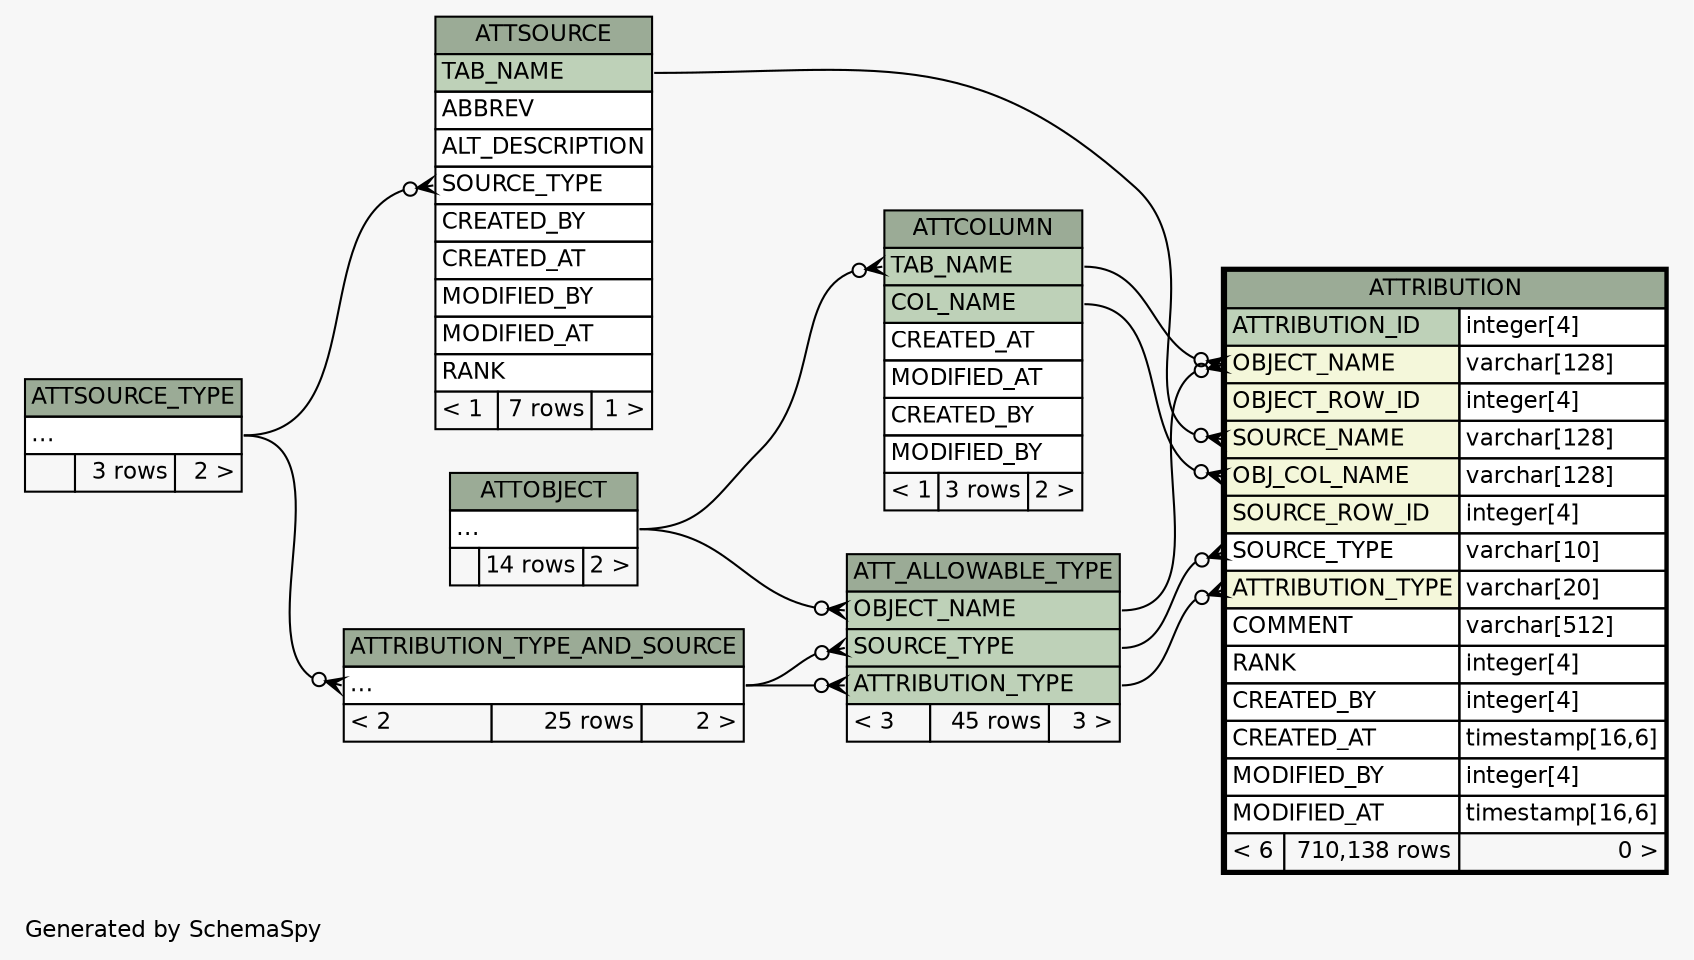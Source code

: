 // dot 2.38.0 on Windows 10 10.0
// SchemaSpy rev Unknown
digraph "twoDegreesRelationshipsDiagram" {
  graph [
    rankdir="RL"
    bgcolor="#f7f7f7"
    label="\nGenerated by SchemaSpy"
    labeljust="l"
    nodesep="0.18"
    ranksep="0.46"
    fontname="Helvetica"
    fontsize="11"
  ];
  node [
    fontname="Helvetica"
    fontsize="11"
    shape="plaintext"
  ];
  edge [
    arrowsize="0.8"
  ];
  "ATT_ALLOWABLE_TYPE":"ATTRIBUTION_TYPE":w -> "ATTRIBUTION_TYPE_AND_SOURCE":"elipses":e [arrowhead=none dir=back arrowtail=crowodot];
  "ATT_ALLOWABLE_TYPE":"OBJECT_NAME":w -> "ATTOBJECT":"elipses":e [arrowhead=none dir=back arrowtail=crowodot];
  "ATT_ALLOWABLE_TYPE":"SOURCE_TYPE":w -> "ATTRIBUTION_TYPE_AND_SOURCE":"elipses":e [arrowhead=none dir=back arrowtail=crowodot];
  "ATTCOLUMN":"TAB_NAME":w -> "ATTOBJECT":"elipses":e [arrowhead=none dir=back arrowtail=crowodot];
  "ATTRIBUTION":"ATTRIBUTION_TYPE":w -> "ATT_ALLOWABLE_TYPE":"ATTRIBUTION_TYPE":e [arrowhead=none dir=back arrowtail=crowodot];
  "ATTRIBUTION":"OBJ_COL_NAME":w -> "ATTCOLUMN":"COL_NAME":e [arrowhead=none dir=back arrowtail=crowodot];
  "ATTRIBUTION":"OBJECT_NAME":w -> "ATT_ALLOWABLE_TYPE":"OBJECT_NAME":e [arrowhead=none dir=back arrowtail=crowodot];
  "ATTRIBUTION":"OBJECT_NAME":w -> "ATTCOLUMN":"TAB_NAME":e [arrowhead=none dir=back arrowtail=crowodot];
  "ATTRIBUTION":"SOURCE_NAME":w -> "ATTSOURCE":"TAB_NAME":e [arrowhead=none dir=back arrowtail=crowodot];
  "ATTRIBUTION":"SOURCE_TYPE":w -> "ATT_ALLOWABLE_TYPE":"SOURCE_TYPE":e [arrowhead=none dir=back arrowtail=crowodot];
  "ATTRIBUTION_TYPE_AND_SOURCE":"elipses":w -> "ATTSOURCE_TYPE":"elipses":e [arrowhead=none dir=back arrowtail=crowodot];
  "ATTSOURCE":"SOURCE_TYPE":w -> "ATTSOURCE_TYPE":"elipses":e [arrowhead=none dir=back arrowtail=crowodot];
  "ATT_ALLOWABLE_TYPE" [
    label=<
    <TABLE BORDER="0" CELLBORDER="1" CELLSPACING="0" BGCOLOR="#ffffff">
      <TR><TD COLSPAN="3" BGCOLOR="#9bab96" ALIGN="CENTER">ATT_ALLOWABLE_TYPE</TD></TR>
      <TR><TD PORT="OBJECT_NAME" COLSPAN="3" BGCOLOR="#bed1b8" ALIGN="LEFT">OBJECT_NAME</TD></TR>
      <TR><TD PORT="SOURCE_TYPE" COLSPAN="3" BGCOLOR="#bed1b8" ALIGN="LEFT">SOURCE_TYPE</TD></TR>
      <TR><TD PORT="ATTRIBUTION_TYPE" COLSPAN="3" BGCOLOR="#bed1b8" ALIGN="LEFT">ATTRIBUTION_TYPE</TD></TR>
      <TR><TD ALIGN="LEFT" BGCOLOR="#f7f7f7">&lt; 3</TD><TD ALIGN="RIGHT" BGCOLOR="#f7f7f7">45 rows</TD><TD ALIGN="RIGHT" BGCOLOR="#f7f7f7">3 &gt;</TD></TR>
    </TABLE>>
    URL="ATT_ALLOWABLE_TYPE.html"
    tooltip="ATT_ALLOWABLE_TYPE"
  ];
  "ATTCOLUMN" [
    label=<
    <TABLE BORDER="0" CELLBORDER="1" CELLSPACING="0" BGCOLOR="#ffffff">
      <TR><TD COLSPAN="3" BGCOLOR="#9bab96" ALIGN="CENTER">ATTCOLUMN</TD></TR>
      <TR><TD PORT="TAB_NAME" COLSPAN="3" BGCOLOR="#bed1b8" ALIGN="LEFT">TAB_NAME</TD></TR>
      <TR><TD PORT="COL_NAME" COLSPAN="3" BGCOLOR="#bed1b8" ALIGN="LEFT">COL_NAME</TD></TR>
      <TR><TD PORT="CREATED_AT" COLSPAN="3" ALIGN="LEFT">CREATED_AT</TD></TR>
      <TR><TD PORT="MODIFIED_AT" COLSPAN="3" ALIGN="LEFT">MODIFIED_AT</TD></TR>
      <TR><TD PORT="CREATED_BY" COLSPAN="3" ALIGN="LEFT">CREATED_BY</TD></TR>
      <TR><TD PORT="MODIFIED_BY" COLSPAN="3" ALIGN="LEFT">MODIFIED_BY</TD></TR>
      <TR><TD ALIGN="LEFT" BGCOLOR="#f7f7f7">&lt; 1</TD><TD ALIGN="RIGHT" BGCOLOR="#f7f7f7">3 rows</TD><TD ALIGN="RIGHT" BGCOLOR="#f7f7f7">2 &gt;</TD></TR>
    </TABLE>>
    URL="ATTCOLUMN.html"
    tooltip="ATTCOLUMN"
  ];
  "ATTOBJECT" [
    label=<
    <TABLE BORDER="0" CELLBORDER="1" CELLSPACING="0" BGCOLOR="#ffffff">
      <TR><TD COLSPAN="3" BGCOLOR="#9bab96" ALIGN="CENTER">ATTOBJECT</TD></TR>
      <TR><TD PORT="elipses" COLSPAN="3" ALIGN="LEFT">...</TD></TR>
      <TR><TD ALIGN="LEFT" BGCOLOR="#f7f7f7">  </TD><TD ALIGN="RIGHT" BGCOLOR="#f7f7f7">14 rows</TD><TD ALIGN="RIGHT" BGCOLOR="#f7f7f7">2 &gt;</TD></TR>
    </TABLE>>
    URL="ATTOBJECT.html"
    tooltip="ATTOBJECT"
  ];
  "ATTRIBUTION" [
    label=<
    <TABLE BORDER="2" CELLBORDER="1" CELLSPACING="0" BGCOLOR="#ffffff">
      <TR><TD COLSPAN="3" BGCOLOR="#9bab96" ALIGN="CENTER">ATTRIBUTION</TD></TR>
      <TR><TD PORT="ATTRIBUTION_ID" COLSPAN="2" BGCOLOR="#bed1b8" ALIGN="LEFT">ATTRIBUTION_ID</TD><TD PORT="ATTRIBUTION_ID.type" ALIGN="LEFT">integer[4]</TD></TR>
      <TR><TD PORT="OBJECT_NAME" COLSPAN="2" BGCOLOR="#f4f7da" ALIGN="LEFT">OBJECT_NAME</TD><TD PORT="OBJECT_NAME.type" ALIGN="LEFT">varchar[128]</TD></TR>
      <TR><TD PORT="OBJECT_ROW_ID" COLSPAN="2" BGCOLOR="#f4f7da" ALIGN="LEFT">OBJECT_ROW_ID</TD><TD PORT="OBJECT_ROW_ID.type" ALIGN="LEFT">integer[4]</TD></TR>
      <TR><TD PORT="SOURCE_NAME" COLSPAN="2" BGCOLOR="#f4f7da" ALIGN="LEFT">SOURCE_NAME</TD><TD PORT="SOURCE_NAME.type" ALIGN="LEFT">varchar[128]</TD></TR>
      <TR><TD PORT="OBJ_COL_NAME" COLSPAN="2" BGCOLOR="#f4f7da" ALIGN="LEFT">OBJ_COL_NAME</TD><TD PORT="OBJ_COL_NAME.type" ALIGN="LEFT">varchar[128]</TD></TR>
      <TR><TD PORT="SOURCE_ROW_ID" COLSPAN="2" BGCOLOR="#f4f7da" ALIGN="LEFT">SOURCE_ROW_ID</TD><TD PORT="SOURCE_ROW_ID.type" ALIGN="LEFT">integer[4]</TD></TR>
      <TR><TD PORT="SOURCE_TYPE" COLSPAN="2" ALIGN="LEFT">SOURCE_TYPE</TD><TD PORT="SOURCE_TYPE.type" ALIGN="LEFT">varchar[10]</TD></TR>
      <TR><TD PORT="ATTRIBUTION_TYPE" COLSPAN="2" BGCOLOR="#f4f7da" ALIGN="LEFT">ATTRIBUTION_TYPE</TD><TD PORT="ATTRIBUTION_TYPE.type" ALIGN="LEFT">varchar[20]</TD></TR>
      <TR><TD PORT="COMMENT" COLSPAN="2" ALIGN="LEFT">COMMENT</TD><TD PORT="COMMENT.type" ALIGN="LEFT">varchar[512]</TD></TR>
      <TR><TD PORT="RANK" COLSPAN="2" ALIGN="LEFT">RANK</TD><TD PORT="RANK.type" ALIGN="LEFT">integer[4]</TD></TR>
      <TR><TD PORT="CREATED_BY" COLSPAN="2" ALIGN="LEFT">CREATED_BY</TD><TD PORT="CREATED_BY.type" ALIGN="LEFT">integer[4]</TD></TR>
      <TR><TD PORT="CREATED_AT" COLSPAN="2" ALIGN="LEFT">CREATED_AT</TD><TD PORT="CREATED_AT.type" ALIGN="LEFT">timestamp[16,6]</TD></TR>
      <TR><TD PORT="MODIFIED_BY" COLSPAN="2" ALIGN="LEFT">MODIFIED_BY</TD><TD PORT="MODIFIED_BY.type" ALIGN="LEFT">integer[4]</TD></TR>
      <TR><TD PORT="MODIFIED_AT" COLSPAN="2" ALIGN="LEFT">MODIFIED_AT</TD><TD PORT="MODIFIED_AT.type" ALIGN="LEFT">timestamp[16,6]</TD></TR>
      <TR><TD ALIGN="LEFT" BGCOLOR="#f7f7f7">&lt; 6</TD><TD ALIGN="RIGHT" BGCOLOR="#f7f7f7">710,138 rows</TD><TD ALIGN="RIGHT" BGCOLOR="#f7f7f7">0 &gt;</TD></TR>
    </TABLE>>
    URL="ATTRIBUTION.html"
    tooltip="ATTRIBUTION"
  ];
  "ATTRIBUTION_TYPE_AND_SOURCE" [
    label=<
    <TABLE BORDER="0" CELLBORDER="1" CELLSPACING="0" BGCOLOR="#ffffff">
      <TR><TD COLSPAN="3" BGCOLOR="#9bab96" ALIGN="CENTER">ATTRIBUTION_TYPE_AND_SOURCE</TD></TR>
      <TR><TD PORT="elipses" COLSPAN="3" ALIGN="LEFT">...</TD></TR>
      <TR><TD ALIGN="LEFT" BGCOLOR="#f7f7f7">&lt; 2</TD><TD ALIGN="RIGHT" BGCOLOR="#f7f7f7">25 rows</TD><TD ALIGN="RIGHT" BGCOLOR="#f7f7f7">2 &gt;</TD></TR>
    </TABLE>>
    URL="ATTRIBUTION_TYPE_AND_SOURCE.html"
    tooltip="ATTRIBUTION_TYPE_AND_SOURCE"
  ];
  "ATTSOURCE" [
    label=<
    <TABLE BORDER="0" CELLBORDER="1" CELLSPACING="0" BGCOLOR="#ffffff">
      <TR><TD COLSPAN="3" BGCOLOR="#9bab96" ALIGN="CENTER">ATTSOURCE</TD></TR>
      <TR><TD PORT="TAB_NAME" COLSPAN="3" BGCOLOR="#bed1b8" ALIGN="LEFT">TAB_NAME</TD></TR>
      <TR><TD PORT="ABBREV" COLSPAN="3" ALIGN="LEFT">ABBREV</TD></TR>
      <TR><TD PORT="ALT_DESCRIPTION" COLSPAN="3" ALIGN="LEFT">ALT_DESCRIPTION</TD></TR>
      <TR><TD PORT="SOURCE_TYPE" COLSPAN="3" ALIGN="LEFT">SOURCE_TYPE</TD></TR>
      <TR><TD PORT="CREATED_BY" COLSPAN="3" ALIGN="LEFT">CREATED_BY</TD></TR>
      <TR><TD PORT="CREATED_AT" COLSPAN="3" ALIGN="LEFT">CREATED_AT</TD></TR>
      <TR><TD PORT="MODIFIED_BY" COLSPAN="3" ALIGN="LEFT">MODIFIED_BY</TD></TR>
      <TR><TD PORT="MODIFIED_AT" COLSPAN="3" ALIGN="LEFT">MODIFIED_AT</TD></TR>
      <TR><TD PORT="RANK" COLSPAN="3" ALIGN="LEFT">RANK</TD></TR>
      <TR><TD ALIGN="LEFT" BGCOLOR="#f7f7f7">&lt; 1</TD><TD ALIGN="RIGHT" BGCOLOR="#f7f7f7">7 rows</TD><TD ALIGN="RIGHT" BGCOLOR="#f7f7f7">1 &gt;</TD></TR>
    </TABLE>>
    URL="ATTSOURCE.html"
    tooltip="ATTSOURCE"
  ];
  "ATTSOURCE_TYPE" [
    label=<
    <TABLE BORDER="0" CELLBORDER="1" CELLSPACING="0" BGCOLOR="#ffffff">
      <TR><TD COLSPAN="3" BGCOLOR="#9bab96" ALIGN="CENTER">ATTSOURCE_TYPE</TD></TR>
      <TR><TD PORT="elipses" COLSPAN="3" ALIGN="LEFT">...</TD></TR>
      <TR><TD ALIGN="LEFT" BGCOLOR="#f7f7f7">  </TD><TD ALIGN="RIGHT" BGCOLOR="#f7f7f7">3 rows</TD><TD ALIGN="RIGHT" BGCOLOR="#f7f7f7">2 &gt;</TD></TR>
    </TABLE>>
    URL="ATTSOURCE_TYPE.html"
    tooltip="ATTSOURCE_TYPE"
  ];
}
